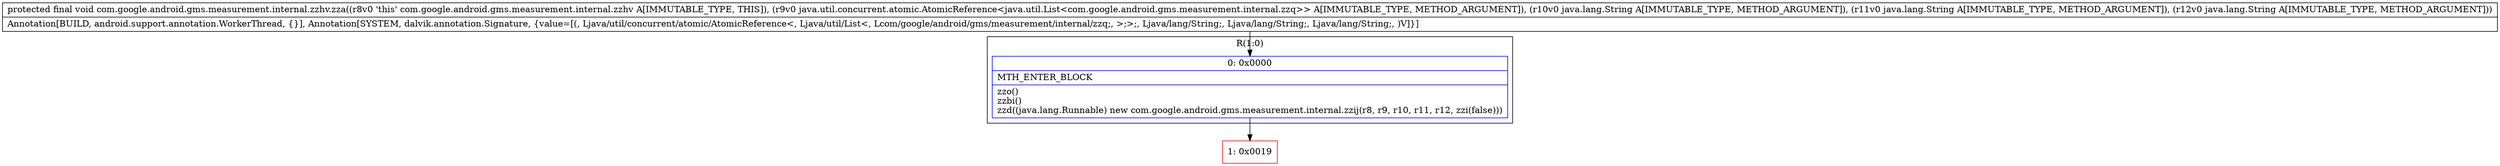 digraph "CFG forcom.google.android.gms.measurement.internal.zzhv.zza(Ljava\/util\/concurrent\/atomic\/AtomicReference;Ljava\/lang\/String;Ljava\/lang\/String;Ljava\/lang\/String;)V" {
subgraph cluster_Region_1654614333 {
label = "R(1:0)";
node [shape=record,color=blue];
Node_0 [shape=record,label="{0\:\ 0x0000|MTH_ENTER_BLOCK\l|zzo()\lzzbi()\lzzd((java.lang.Runnable) new com.google.android.gms.measurement.internal.zzij(r8, r9, r10, r11, r12, zzi(false)))\l}"];
}
Node_1 [shape=record,color=red,label="{1\:\ 0x0019}"];
MethodNode[shape=record,label="{protected final void com.google.android.gms.measurement.internal.zzhv.zza((r8v0 'this' com.google.android.gms.measurement.internal.zzhv A[IMMUTABLE_TYPE, THIS]), (r9v0 java.util.concurrent.atomic.AtomicReference\<java.util.List\<com.google.android.gms.measurement.internal.zzq\>\> A[IMMUTABLE_TYPE, METHOD_ARGUMENT]), (r10v0 java.lang.String A[IMMUTABLE_TYPE, METHOD_ARGUMENT]), (r11v0 java.lang.String A[IMMUTABLE_TYPE, METHOD_ARGUMENT]), (r12v0 java.lang.String A[IMMUTABLE_TYPE, METHOD_ARGUMENT]))  | Annotation[BUILD, android.support.annotation.WorkerThread, \{\}], Annotation[SYSTEM, dalvik.annotation.Signature, \{value=[(, Ljava\/util\/concurrent\/atomic\/AtomicReference\<, Ljava\/util\/List\<, Lcom\/google\/android\/gms\/measurement\/internal\/zzq;, \>;\>;, Ljava\/lang\/String;, Ljava\/lang\/String;, Ljava\/lang\/String;, )V]\}]\l}"];
MethodNode -> Node_0;
Node_0 -> Node_1;
}

